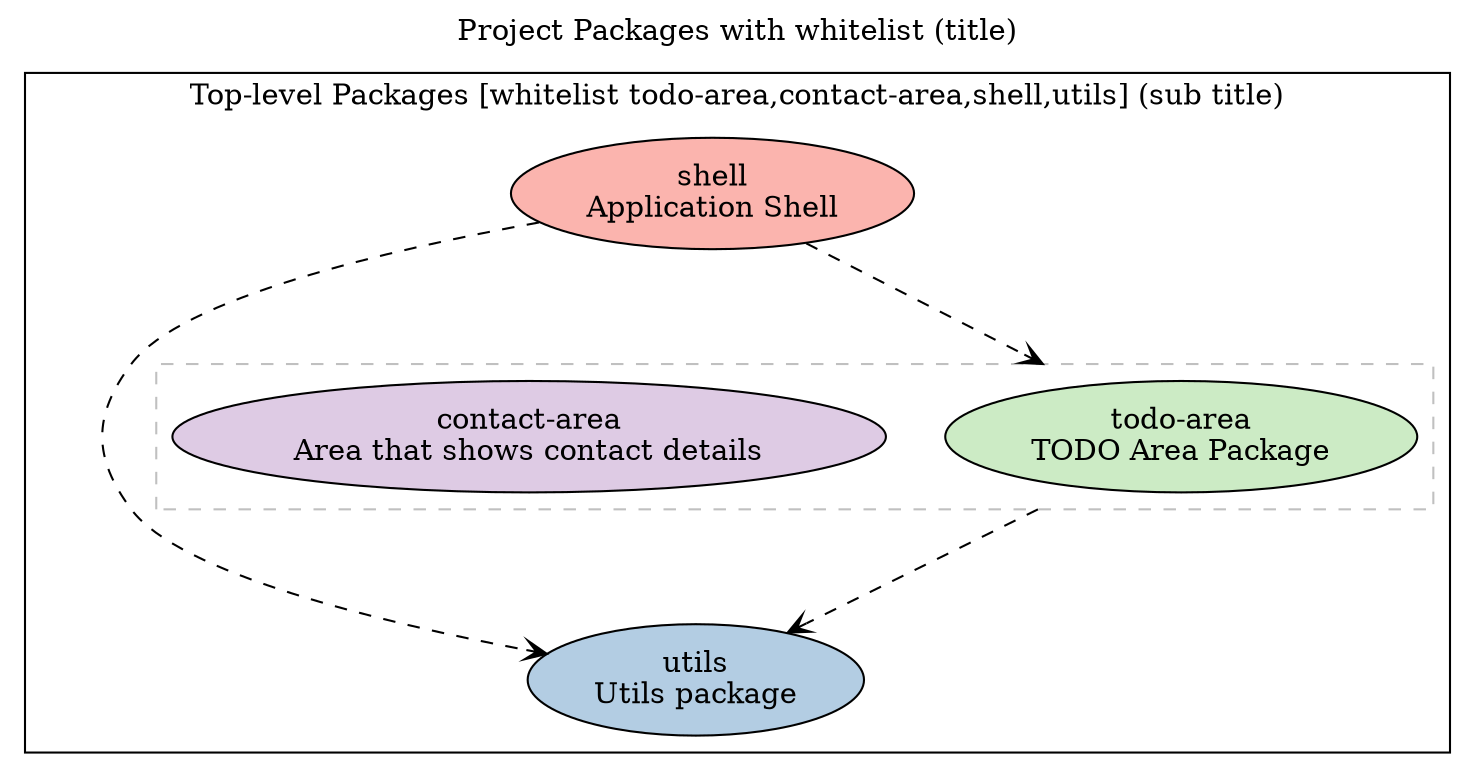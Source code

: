 /* Header ================================= */
/* auto-generated by tslint-folders-diagrams docs tool at January 23, 2020, 5:08 PM*/
digraph packages {
  /* Graph settings ================================= */
  graph [
    // needed to allow edge to have *cluster* as a destination:
    compound=true
    label = "Project Packages with whitelist (title)"
    labelloc = t
    
    //dpi = 200
    ranksep=0.65
    nodesep=0.40
    rankdir=TB
    
    style="filled"
    
    len=0
  ]
  
  /* Styling ================================= */
  graph [
    bgcolor="#FFFFFF"
    fillcolor="#FFFFFF"
  ]
  node [
    labeljust="l"
    colorscheme="pastel19"
    style=filled
    fillcolor=3
    shape=record
  ]
  
  edge [arrowhead="vee", arrowtail="vee", style=dashed, color="black"]
  
  /* Nodes and Clusters ================================= */
  subgraph cluster_C1 {
    labelloc = t
    
    node [shape="oval"]
    label = "Top-level Packages [whitelist todo-area,contact-area,shell,utils] (sub title)"
    {
    P1 [label="shell
Application Shell" fillcolor=1]
    }
    
    
    {
    P4 [label="utils
Utils package" fillcolor=2]
    }
    
    
    subgraph cluster_CO1_1 {
      labelloc = t
      
      color = gray
      style=dashed
      label = ""
      {
      P2 [label="todo-area
TODO Area Package" fillcolor=3]
      }
      
      
      {
      P3 [label="contact-area
Area that shows contact details" fillcolor=4]
      }
      
      
    }
    
  }
  
  subgraph cluster_C2 {
    labelloc = t
    
    node [shape="folder"]
    label = "todo-area - TODO Area Package"
  }
  
  
  /* Edges ================================= */
  P1-> P4 [label=" " ]
  P1-> P2 [label=" "  lhead=cluster_CO1_1]
  P2-> P4 [label=" "  ltail=cluster_CO1_1]
  
}
